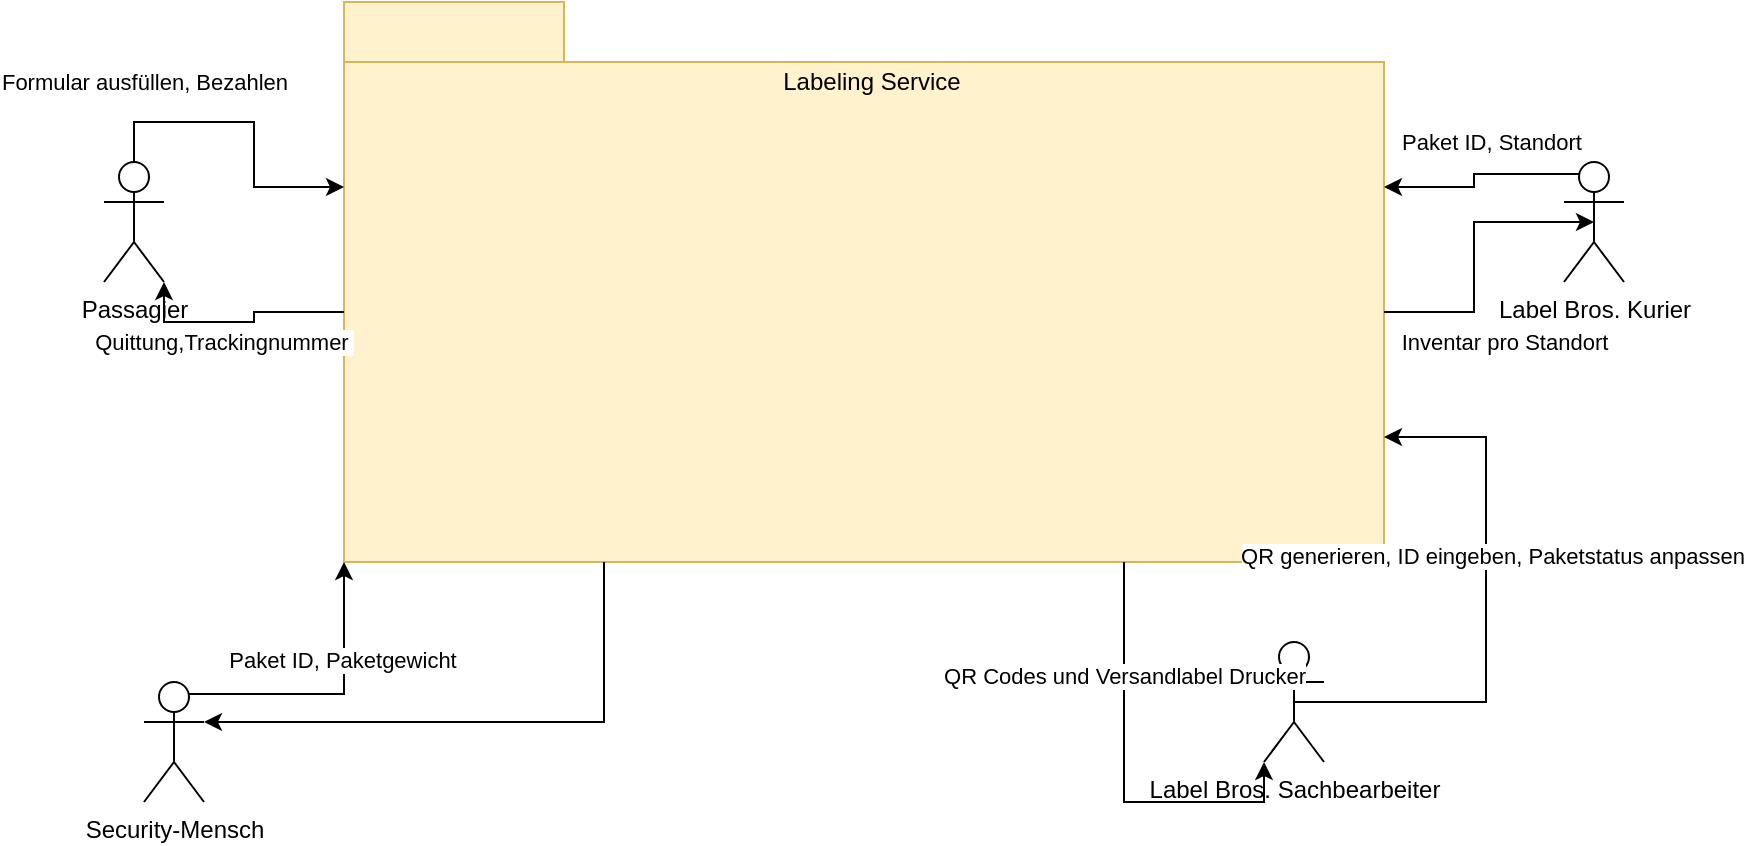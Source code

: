 <mxfile version="22.1.3" type="github">
  <diagram name="Page-1" id="2YBvvXClWsGukQMizWep">
    <mxGraphModel dx="1877" dy="579" grid="1" gridSize="10" guides="1" tooltips="1" connect="1" arrows="1" fold="1" page="1" pageScale="1" pageWidth="827" pageHeight="1169" math="0" shadow="0">
      <root>
        <mxCell id="0" />
        <mxCell id="1" parent="0" />
        <mxCell id="WWbPmoFv4cMyil3xhWsc-2" value="" style="shape=folder;fontStyle=1;tabWidth=110;tabHeight=30;tabPosition=left;html=1;boundedLbl=1;labelInHeader=1;container=1;collapsible=0;whiteSpace=wrap;fillColor=#fff2cc;strokeColor=#d6b656;" parent="1" vertex="1">
          <mxGeometry x="160" y="80" width="520" height="280" as="geometry" />
        </mxCell>
        <mxCell id="WWbPmoFv4cMyil3xhWsc-3" value="Labeling Service" style="html=1;strokeColor=none;resizeWidth=1;resizeHeight=1;fillColor=none;part=1;connectable=0;allowArrows=0;deletable=0;whiteSpace=wrap;" parent="WWbPmoFv4cMyil3xhWsc-2" vertex="1">
          <mxGeometry width="208" height="20" relative="1" as="geometry">
            <mxPoint x="160" y="30" as="offset" />
          </mxGeometry>
        </mxCell>
        <mxCell id="WWbPmoFv4cMyil3xhWsc-4" value="Passagier" style="shape=umlActor;verticalLabelPosition=bottom;verticalAlign=top;html=1;" parent="1" vertex="1">
          <mxGeometry x="40" y="160" width="30" height="60" as="geometry" />
        </mxCell>
        <mxCell id="WWbPmoFv4cMyil3xhWsc-5" value="Security-Mensch" style="shape=umlActor;verticalLabelPosition=bottom;verticalAlign=top;html=1;" parent="1" vertex="1">
          <mxGeometry x="60" y="420" width="30" height="60" as="geometry" />
        </mxCell>
        <mxCell id="WWbPmoFv4cMyil3xhWsc-7" value="Label Bros. Kurier&lt;br&gt;" style="shape=umlActor;verticalLabelPosition=bottom;verticalAlign=top;html=1;" parent="1" vertex="1">
          <mxGeometry x="770" y="160" width="30" height="60" as="geometry" />
        </mxCell>
        <mxCell id="WWbPmoFv4cMyil3xhWsc-8" value="Label Bros. Sachbearbeiter&lt;br&gt;" style="shape=umlActor;verticalLabelPosition=bottom;verticalAlign=top;html=1;" parent="1" vertex="1">
          <mxGeometry x="620" y="400" width="30" height="60" as="geometry" />
        </mxCell>
        <mxCell id="tnSh4lRwmTEVxGAhFn0a-5" style="edgeStyle=orthogonalEdgeStyle;rounded=0;orthogonalLoop=1;jettySize=auto;html=1;exitX=0.75;exitY=0.1;exitDx=0;exitDy=0;exitPerimeter=0;entryX=0;entryY=0;entryDx=0;entryDy=280;entryPerimeter=0;" edge="1" parent="1" source="WWbPmoFv4cMyil3xhWsc-5" target="WWbPmoFv4cMyil3xhWsc-2">
          <mxGeometry relative="1" as="geometry" />
        </mxCell>
        <mxCell id="tnSh4lRwmTEVxGAhFn0a-18" value="Paket ID, Paketgewicht" style="edgeLabel;html=1;align=center;verticalAlign=middle;resizable=0;points=[];" vertex="1" connectable="0" parent="tnSh4lRwmTEVxGAhFn0a-5">
          <mxGeometry x="0.303" y="-1" relative="1" as="geometry">
            <mxPoint x="-2" y="-1" as="offset" />
          </mxGeometry>
        </mxCell>
        <mxCell id="tnSh4lRwmTEVxGAhFn0a-6" style="edgeStyle=orthogonalEdgeStyle;rounded=0;orthogonalLoop=1;jettySize=auto;html=1;exitX=0.25;exitY=1;exitDx=0;exitDy=0;exitPerimeter=0;entryX=1;entryY=0.333;entryDx=0;entryDy=0;entryPerimeter=0;" edge="1" parent="1" source="WWbPmoFv4cMyil3xhWsc-2" target="WWbPmoFv4cMyil3xhWsc-5">
          <mxGeometry relative="1" as="geometry" />
        </mxCell>
        <mxCell id="tnSh4lRwmTEVxGAhFn0a-7" style="edgeStyle=orthogonalEdgeStyle;rounded=0;orthogonalLoop=1;jettySize=auto;html=1;exitX=0.5;exitY=0;exitDx=0;exitDy=0;exitPerimeter=0;entryX=0;entryY=0;entryDx=0;entryDy=92.5;entryPerimeter=0;" edge="1" parent="1" source="WWbPmoFv4cMyil3xhWsc-4" target="WWbPmoFv4cMyil3xhWsc-2">
          <mxGeometry relative="1" as="geometry" />
        </mxCell>
        <mxCell id="tnSh4lRwmTEVxGAhFn0a-8" value="Formular ausfüllen, Bezahlen" style="edgeLabel;html=1;align=center;verticalAlign=middle;resizable=0;points=[];" vertex="1" connectable="0" parent="tnSh4lRwmTEVxGAhFn0a-7">
          <mxGeometry x="-0.601" y="-2" relative="1" as="geometry">
            <mxPoint x="-7" y="-22" as="offset" />
          </mxGeometry>
        </mxCell>
        <mxCell id="tnSh4lRwmTEVxGAhFn0a-9" style="edgeStyle=orthogonalEdgeStyle;rounded=0;orthogonalLoop=1;jettySize=auto;html=1;exitX=0;exitY=0;exitDx=0;exitDy=155;exitPerimeter=0;entryX=1;entryY=1;entryDx=0;entryDy=0;entryPerimeter=0;" edge="1" parent="1" source="WWbPmoFv4cMyil3xhWsc-2" target="WWbPmoFv4cMyil3xhWsc-4">
          <mxGeometry relative="1" as="geometry" />
        </mxCell>
        <mxCell id="tnSh4lRwmTEVxGAhFn0a-10" value="Quittung,Trackingnummer&amp;nbsp;" style="edgeLabel;html=1;align=center;verticalAlign=middle;resizable=0;points=[];" vertex="1" connectable="0" parent="tnSh4lRwmTEVxGAhFn0a-9">
          <mxGeometry x="-0.098" y="-2" relative="1" as="geometry">
            <mxPoint x="-13" y="12" as="offset" />
          </mxGeometry>
        </mxCell>
        <mxCell id="tnSh4lRwmTEVxGAhFn0a-19" style="edgeStyle=orthogonalEdgeStyle;rounded=0;orthogonalLoop=1;jettySize=auto;html=1;exitX=0.25;exitY=0.1;exitDx=0;exitDy=0;exitPerimeter=0;entryX=0;entryY=0;entryDx=520;entryDy=92.5;entryPerimeter=0;" edge="1" parent="1" source="WWbPmoFv4cMyil3xhWsc-7" target="WWbPmoFv4cMyil3xhWsc-2">
          <mxGeometry relative="1" as="geometry" />
        </mxCell>
        <mxCell id="tnSh4lRwmTEVxGAhFn0a-20" value="Paket ID, Standort&amp;nbsp;" style="edgeLabel;html=1;align=center;verticalAlign=middle;resizable=0;points=[];" vertex="1" connectable="0" parent="tnSh4lRwmTEVxGAhFn0a-19">
          <mxGeometry x="-0.182" y="-3" relative="1" as="geometry">
            <mxPoint y="-13" as="offset" />
          </mxGeometry>
        </mxCell>
        <mxCell id="tnSh4lRwmTEVxGAhFn0a-26" style="edgeStyle=orthogonalEdgeStyle;rounded=0;orthogonalLoop=1;jettySize=auto;html=1;exitX=0;exitY=0;exitDx=520;exitDy=155;exitPerimeter=0;entryX=0.5;entryY=0.5;entryDx=0;entryDy=0;entryPerimeter=0;" edge="1" parent="1" source="WWbPmoFv4cMyil3xhWsc-2" target="WWbPmoFv4cMyil3xhWsc-7">
          <mxGeometry relative="1" as="geometry" />
        </mxCell>
        <mxCell id="tnSh4lRwmTEVxGAhFn0a-30" value="Inventar pro Standort" style="edgeLabel;html=1;align=center;verticalAlign=middle;resizable=0;points=[];" vertex="1" connectable="0" parent="tnSh4lRwmTEVxGAhFn0a-26">
          <mxGeometry x="-0.456" y="-5" relative="1" as="geometry">
            <mxPoint x="19" y="10" as="offset" />
          </mxGeometry>
        </mxCell>
        <mxCell id="tnSh4lRwmTEVxGAhFn0a-34" style="edgeStyle=orthogonalEdgeStyle;rounded=0;orthogonalLoop=1;jettySize=auto;html=1;exitX=0.75;exitY=1;exitDx=0;exitDy=0;exitPerimeter=0;entryX=0;entryY=1;entryDx=0;entryDy=0;entryPerimeter=0;" edge="1" parent="1" source="WWbPmoFv4cMyil3xhWsc-2" target="WWbPmoFv4cMyil3xhWsc-8">
          <mxGeometry relative="1" as="geometry" />
        </mxCell>
        <mxCell id="tnSh4lRwmTEVxGAhFn0a-39" value="QR Codes und Versandlabel Drucker" style="edgeLabel;html=1;align=center;verticalAlign=middle;resizable=0;points=[];" vertex="1" connectable="0" parent="tnSh4lRwmTEVxGAhFn0a-34">
          <mxGeometry x="-0.463" relative="1" as="geometry">
            <mxPoint as="offset" />
          </mxGeometry>
        </mxCell>
        <mxCell id="tnSh4lRwmTEVxGAhFn0a-38" style="edgeStyle=orthogonalEdgeStyle;rounded=0;orthogonalLoop=1;jettySize=auto;html=1;exitX=0.5;exitY=0.5;exitDx=0;exitDy=0;exitPerimeter=0;entryX=0;entryY=0;entryDx=520;entryDy=217.5;entryPerimeter=0;" edge="1" parent="1" source="WWbPmoFv4cMyil3xhWsc-8" target="WWbPmoFv4cMyil3xhWsc-2">
          <mxGeometry relative="1" as="geometry">
            <mxPoint x="680" y="440" as="sourcePoint" />
            <mxPoint x="730" y="330" as="targetPoint" />
            <Array as="points">
              <mxPoint x="731" y="430" />
              <mxPoint x="731" y="298" />
            </Array>
          </mxGeometry>
        </mxCell>
        <mxCell id="tnSh4lRwmTEVxGAhFn0a-40" value="QR generieren, ID eingeben, Paketstatus anpassen" style="edgeLabel;html=1;align=center;verticalAlign=middle;resizable=0;points=[];" vertex="1" connectable="0" parent="tnSh4lRwmTEVxGAhFn0a-38">
          <mxGeometry x="0.208" y="-3" relative="1" as="geometry">
            <mxPoint as="offset" />
          </mxGeometry>
        </mxCell>
      </root>
    </mxGraphModel>
  </diagram>
</mxfile>
